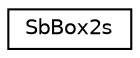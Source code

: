 digraph "Graphical Class Hierarchy"
{
 // LATEX_PDF_SIZE
  edge [fontname="Helvetica",fontsize="10",labelfontname="Helvetica",labelfontsize="10"];
  node [fontname="Helvetica",fontsize="10",shape=record];
  rankdir="LR";
  Node0 [label="SbBox2s",height=0.2,width=0.4,color="black", fillcolor="white", style="filled",URL="$classSbBox2s.html",tooltip="The SbBox2s class is a 2 dimensional box with short integer coordinates."];
}
